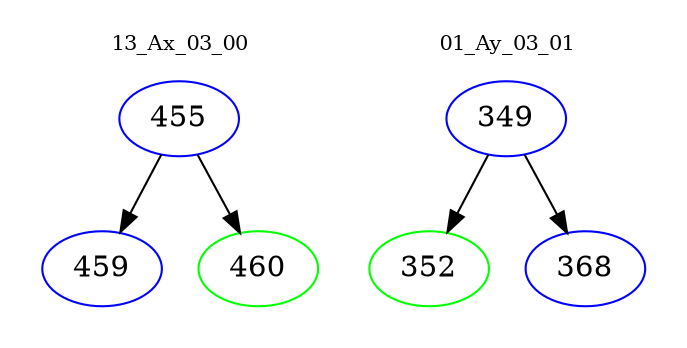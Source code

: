 digraph{
subgraph cluster_0 {
color = white
label = "13_Ax_03_00";
fontsize=10;
T0_455 [label="455", color="blue"]
T0_455 -> T0_459 [color="black"]
T0_459 [label="459", color="blue"]
T0_455 -> T0_460 [color="black"]
T0_460 [label="460", color="green"]
}
subgraph cluster_1 {
color = white
label = "01_Ay_03_01";
fontsize=10;
T1_349 [label="349", color="blue"]
T1_349 -> T1_352 [color="black"]
T1_352 [label="352", color="green"]
T1_349 -> T1_368 [color="black"]
T1_368 [label="368", color="blue"]
}
}
